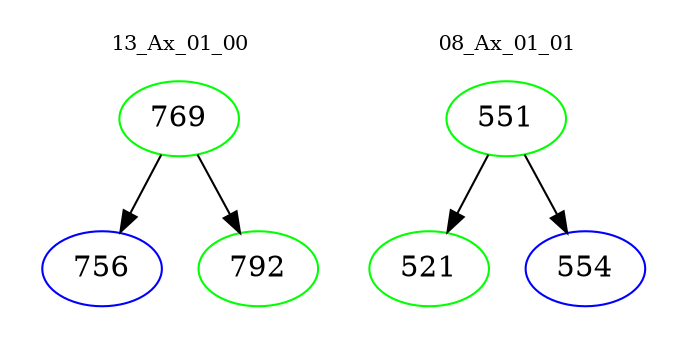 digraph{
subgraph cluster_0 {
color = white
label = "13_Ax_01_00";
fontsize=10;
T0_769 [label="769", color="green"]
T0_769 -> T0_756 [color="black"]
T0_756 [label="756", color="blue"]
T0_769 -> T0_792 [color="black"]
T0_792 [label="792", color="green"]
}
subgraph cluster_1 {
color = white
label = "08_Ax_01_01";
fontsize=10;
T1_551 [label="551", color="green"]
T1_551 -> T1_521 [color="black"]
T1_521 [label="521", color="green"]
T1_551 -> T1_554 [color="black"]
T1_554 [label="554", color="blue"]
}
}

